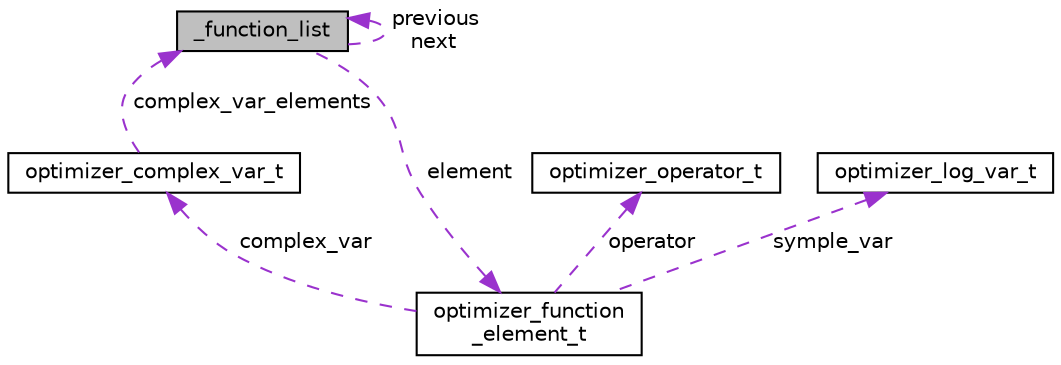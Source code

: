 digraph "_function_list"
{
  edge [fontname="Helvetica",fontsize="10",labelfontname="Helvetica",labelfontsize="10"];
  node [fontname="Helvetica",fontsize="10",shape=record];
  Node1 [label="_function_list",height=0.2,width=0.4,color="black", fillcolor="grey75", style="filled", fontcolor="black"];
  Node1 -> Node1 [dir="back",color="darkorchid3",fontsize="10",style="dashed",label=" previous\nnext" ,fontname="Helvetica"];
  Node2 -> Node1 [dir="back",color="darkorchid3",fontsize="10",style="dashed",label=" element" ,fontname="Helvetica"];
  Node2 [label="optimizer_function\l_element_t",height=0.2,width=0.4,color="black", fillcolor="white", style="filled",URL="$unionoptimizer__function__element__t.html"];
  Node3 -> Node2 [dir="back",color="darkorchid3",fontsize="10",style="dashed",label=" complex_var" ,fontname="Helvetica"];
  Node3 [label="optimizer_complex_var_t",height=0.2,width=0.4,color="black", fillcolor="white", style="filled",URL="$structoptimizer__complex__var__t.html"];
  Node1 -> Node3 [dir="back",color="darkorchid3",fontsize="10",style="dashed",label=" complex_var_elements" ,fontname="Helvetica"];
  Node4 -> Node2 [dir="back",color="darkorchid3",fontsize="10",style="dashed",label=" operator" ,fontname="Helvetica"];
  Node4 [label="optimizer_operator_t",height=0.2,width=0.4,color="black", fillcolor="white", style="filled",URL="$structoptimizer__operator__t.html"];
  Node5 -> Node2 [dir="back",color="darkorchid3",fontsize="10",style="dashed",label=" symple_var" ,fontname="Helvetica"];
  Node5 [label="optimizer_log_var_t",height=0.2,width=0.4,color="black", fillcolor="white", style="filled",URL="$structoptimizer__log__var__t.html"];
}
